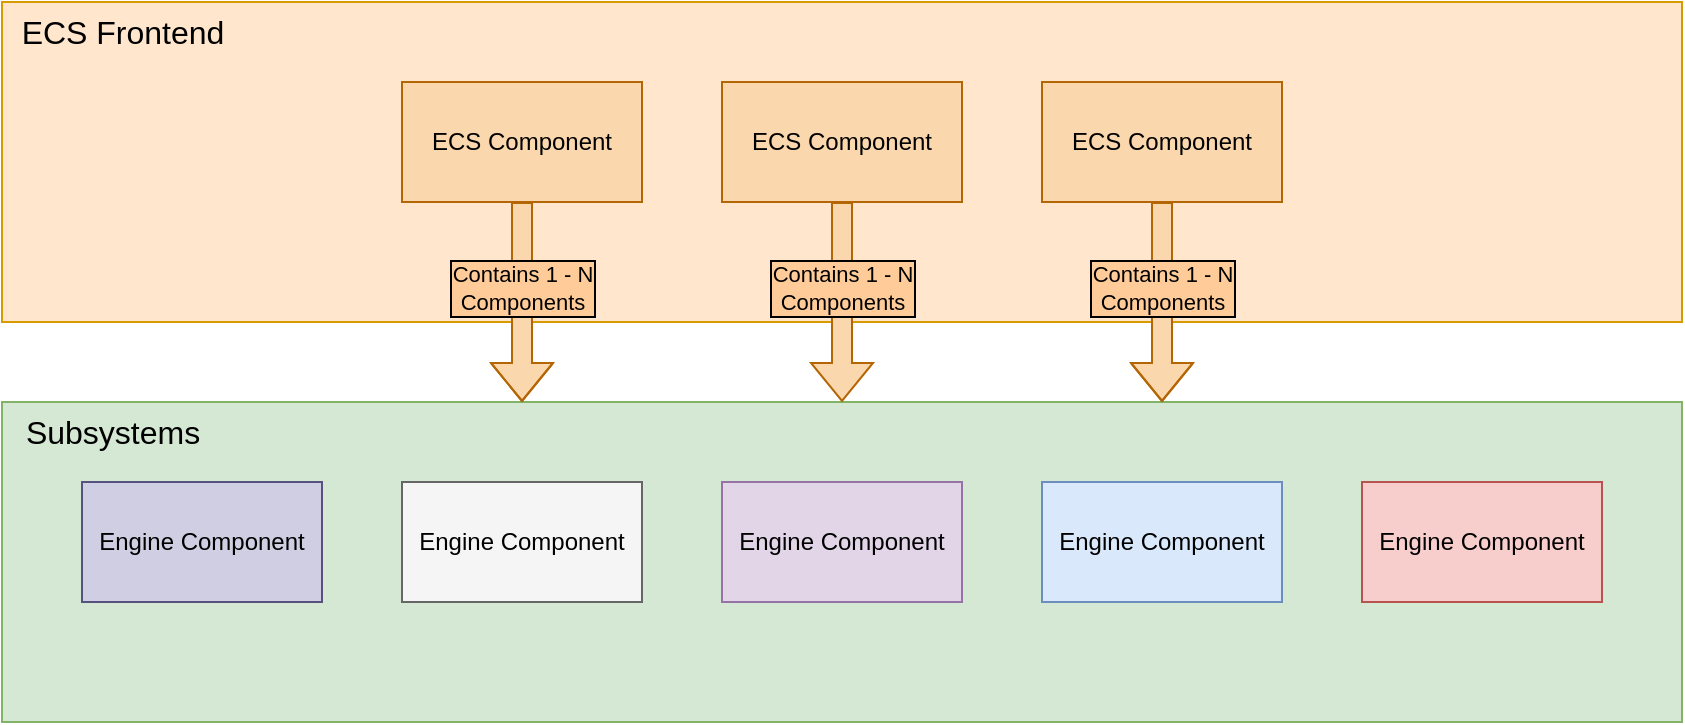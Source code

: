 <mxfile version="24.5.3" type="device">
  <diagram name="Página-1" id="MV_1cnhowhzpQIG3qcF5">
    <mxGraphModel dx="1185" dy="713" grid="1" gridSize="10" guides="1" tooltips="1" connect="1" arrows="1" fold="1" page="1" pageScale="1" pageWidth="827" pageHeight="1169" math="0" shadow="0">
      <root>
        <mxCell id="0" />
        <mxCell id="1" parent="0" />
        <mxCell id="wnWUSgTwv3WRuYT6JC_C-12" value="" style="rounded=0;whiteSpace=wrap;html=1;fillColor=#ffe6cc;strokeColor=#d79b00;" vertex="1" parent="1">
          <mxGeometry y="400" width="840" height="160" as="geometry" />
        </mxCell>
        <mxCell id="wnWUSgTwv3WRuYT6JC_C-11" value="" style="rounded=0;whiteSpace=wrap;html=1;fillColor=#d5e8d4;strokeColor=#82b366;" vertex="1" parent="1">
          <mxGeometry y="600" width="840" height="160" as="geometry" />
        </mxCell>
        <mxCell id="wnWUSgTwv3WRuYT6JC_C-1" value="ECS Component" style="rounded=0;whiteSpace=wrap;html=1;fillColor=#fad7ac;strokeColor=#b46504;" vertex="1" parent="1">
          <mxGeometry x="360" y="440" width="120" height="60" as="geometry" />
        </mxCell>
        <mxCell id="wnWUSgTwv3WRuYT6JC_C-2" value="&lt;span style=&quot;color: rgb(0, 0, 0);&quot;&gt;Engine Component&lt;/span&gt;" style="rounded=0;whiteSpace=wrap;html=1;fillColor=#f5f5f5;strokeColor=#666666;fontColor=#333333;" vertex="1" parent="1">
          <mxGeometry x="200" y="640" width="120" height="60" as="geometry" />
        </mxCell>
        <mxCell id="wnWUSgTwv3WRuYT6JC_C-3" value="Engine Component" style="rounded=0;whiteSpace=wrap;html=1;fillColor=#e1d5e7;strokeColor=#9673a6;" vertex="1" parent="1">
          <mxGeometry x="360" y="640" width="120" height="60" as="geometry" />
        </mxCell>
        <mxCell id="wnWUSgTwv3WRuYT6JC_C-4" value="Engine Component" style="rounded=0;whiteSpace=wrap;html=1;fillColor=#dae8fc;strokeColor=#6c8ebf;" vertex="1" parent="1">
          <mxGeometry x="520" y="640" width="120" height="60" as="geometry" />
        </mxCell>
        <mxCell id="wnWUSgTwv3WRuYT6JC_C-5" value="Engine Component" style="rounded=0;whiteSpace=wrap;html=1;fillColor=#d0cee2;strokeColor=#56517e;" vertex="1" parent="1">
          <mxGeometry x="40" y="640" width="120" height="60" as="geometry" />
        </mxCell>
        <mxCell id="wnWUSgTwv3WRuYT6JC_C-6" value="Engine Component" style="rounded=0;whiteSpace=wrap;html=1;fillColor=#f8cecc;strokeColor=#b85450;" vertex="1" parent="1">
          <mxGeometry x="680" y="640" width="120" height="60" as="geometry" />
        </mxCell>
        <mxCell id="wnWUSgTwv3WRuYT6JC_C-7" value="ECS Component" style="rounded=0;whiteSpace=wrap;html=1;fillColor=#fad7ac;strokeColor=#b46504;" vertex="1" parent="1">
          <mxGeometry x="200" y="440" width="120" height="60" as="geometry" />
        </mxCell>
        <mxCell id="wnWUSgTwv3WRuYT6JC_C-15" style="edgeStyle=orthogonalEdgeStyle;rounded=0;orthogonalLoop=1;jettySize=auto;html=1;shape=flexArrow;fillColor=#fad7ac;strokeColor=#b46504;" edge="1" parent="1" source="wnWUSgTwv3WRuYT6JC_C-8" target="wnWUSgTwv3WRuYT6JC_C-11">
          <mxGeometry relative="1" as="geometry">
            <Array as="points">
              <mxPoint x="580" y="580" />
              <mxPoint x="580" y="580" />
            </Array>
          </mxGeometry>
        </mxCell>
        <mxCell id="wnWUSgTwv3WRuYT6JC_C-16" value="Contains 1 - N&lt;div&gt;Components&lt;/div&gt;" style="edgeLabel;html=1;align=center;verticalAlign=middle;resizable=0;points=[];labelBorderColor=default;labelBackgroundColor=#FFCC99;" vertex="1" connectable="0" parent="wnWUSgTwv3WRuYT6JC_C-15">
          <mxGeometry x="0.245" y="2" relative="1" as="geometry">
            <mxPoint x="-2" y="-20" as="offset" />
          </mxGeometry>
        </mxCell>
        <mxCell id="wnWUSgTwv3WRuYT6JC_C-8" value="ECS Component" style="rounded=0;whiteSpace=wrap;html=1;fillColor=#fad7ac;strokeColor=#b46504;" vertex="1" parent="1">
          <mxGeometry x="520" y="440" width="120" height="60" as="geometry" />
        </mxCell>
        <mxCell id="wnWUSgTwv3WRuYT6JC_C-21" style="edgeStyle=orthogonalEdgeStyle;rounded=0;orthogonalLoop=1;jettySize=auto;html=1;shape=flexArrow;fillColor=#fad7ac;strokeColor=#b46504;" edge="1" parent="1" source="wnWUSgTwv3WRuYT6JC_C-1" target="wnWUSgTwv3WRuYT6JC_C-11">
          <mxGeometry relative="1" as="geometry">
            <mxPoint x="419.52" y="520" as="sourcePoint" />
            <mxPoint x="419.52" y="600" as="targetPoint" />
            <Array as="points" />
          </mxGeometry>
        </mxCell>
        <mxCell id="wnWUSgTwv3WRuYT6JC_C-22" value="Contains 1 - N&lt;div&gt;Components&lt;/div&gt;" style="edgeLabel;html=1;align=center;verticalAlign=middle;resizable=0;points=[];labelBorderColor=default;labelBackgroundColor=#FFCC99;" vertex="1" connectable="0" parent="wnWUSgTwv3WRuYT6JC_C-21">
          <mxGeometry x="0.245" y="2" relative="1" as="geometry">
            <mxPoint x="-2" y="-20" as="offset" />
          </mxGeometry>
        </mxCell>
        <mxCell id="wnWUSgTwv3WRuYT6JC_C-23" style="edgeStyle=orthogonalEdgeStyle;rounded=0;orthogonalLoop=1;jettySize=auto;html=1;shape=flexArrow;fillColor=#fad7ac;strokeColor=#b46504;" edge="1" parent="1" source="wnWUSgTwv3WRuYT6JC_C-7" target="wnWUSgTwv3WRuYT6JC_C-11">
          <mxGeometry relative="1" as="geometry">
            <mxPoint x="259.76" y="520" as="sourcePoint" />
            <mxPoint x="259.76" y="600" as="targetPoint" />
            <Array as="points">
              <mxPoint x="260" y="580" />
              <mxPoint x="260" y="580" />
            </Array>
          </mxGeometry>
        </mxCell>
        <mxCell id="wnWUSgTwv3WRuYT6JC_C-24" value="Contains 1 - N&lt;div&gt;Components&lt;/div&gt;" style="edgeLabel;html=1;align=center;verticalAlign=middle;resizable=0;points=[];labelBorderColor=default;labelBackgroundColor=#FFCC99;" vertex="1" connectable="0" parent="wnWUSgTwv3WRuYT6JC_C-23">
          <mxGeometry x="0.245" y="2" relative="1" as="geometry">
            <mxPoint x="-2" y="-20" as="offset" />
          </mxGeometry>
        </mxCell>
        <mxCell id="wnWUSgTwv3WRuYT6JC_C-25" value="ECS Frontend" style="text;html=1;align=center;verticalAlign=middle;resizable=0;points=[];autosize=1;strokeColor=none;fillColor=none;fontSize=16;" vertex="1" parent="1">
          <mxGeometry y="400" width="120" height="30" as="geometry" />
        </mxCell>
        <mxCell id="wnWUSgTwv3WRuYT6JC_C-26" value="Subsystems" style="text;html=1;align=center;verticalAlign=middle;resizable=0;points=[];autosize=1;strokeColor=none;fillColor=none;fontSize=16;" vertex="1" parent="1">
          <mxGeometry y="600" width="110" height="30" as="geometry" />
        </mxCell>
      </root>
    </mxGraphModel>
  </diagram>
</mxfile>
